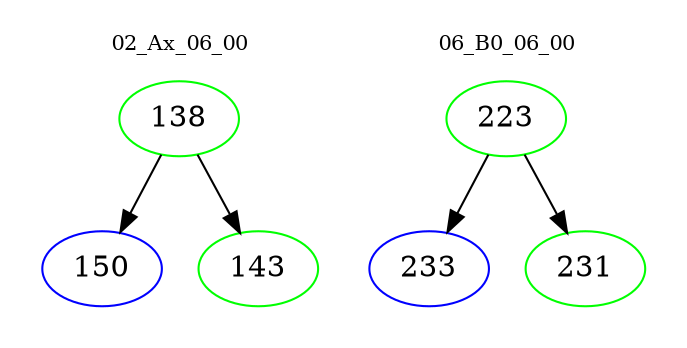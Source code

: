 digraph{
subgraph cluster_0 {
color = white
label = "02_Ax_06_00";
fontsize=10;
T0_138 [label="138", color="green"]
T0_138 -> T0_150 [color="black"]
T0_150 [label="150", color="blue"]
T0_138 -> T0_143 [color="black"]
T0_143 [label="143", color="green"]
}
subgraph cluster_1 {
color = white
label = "06_B0_06_00";
fontsize=10;
T1_223 [label="223", color="green"]
T1_223 -> T1_233 [color="black"]
T1_233 [label="233", color="blue"]
T1_223 -> T1_231 [color="black"]
T1_231 [label="231", color="green"]
}
}
